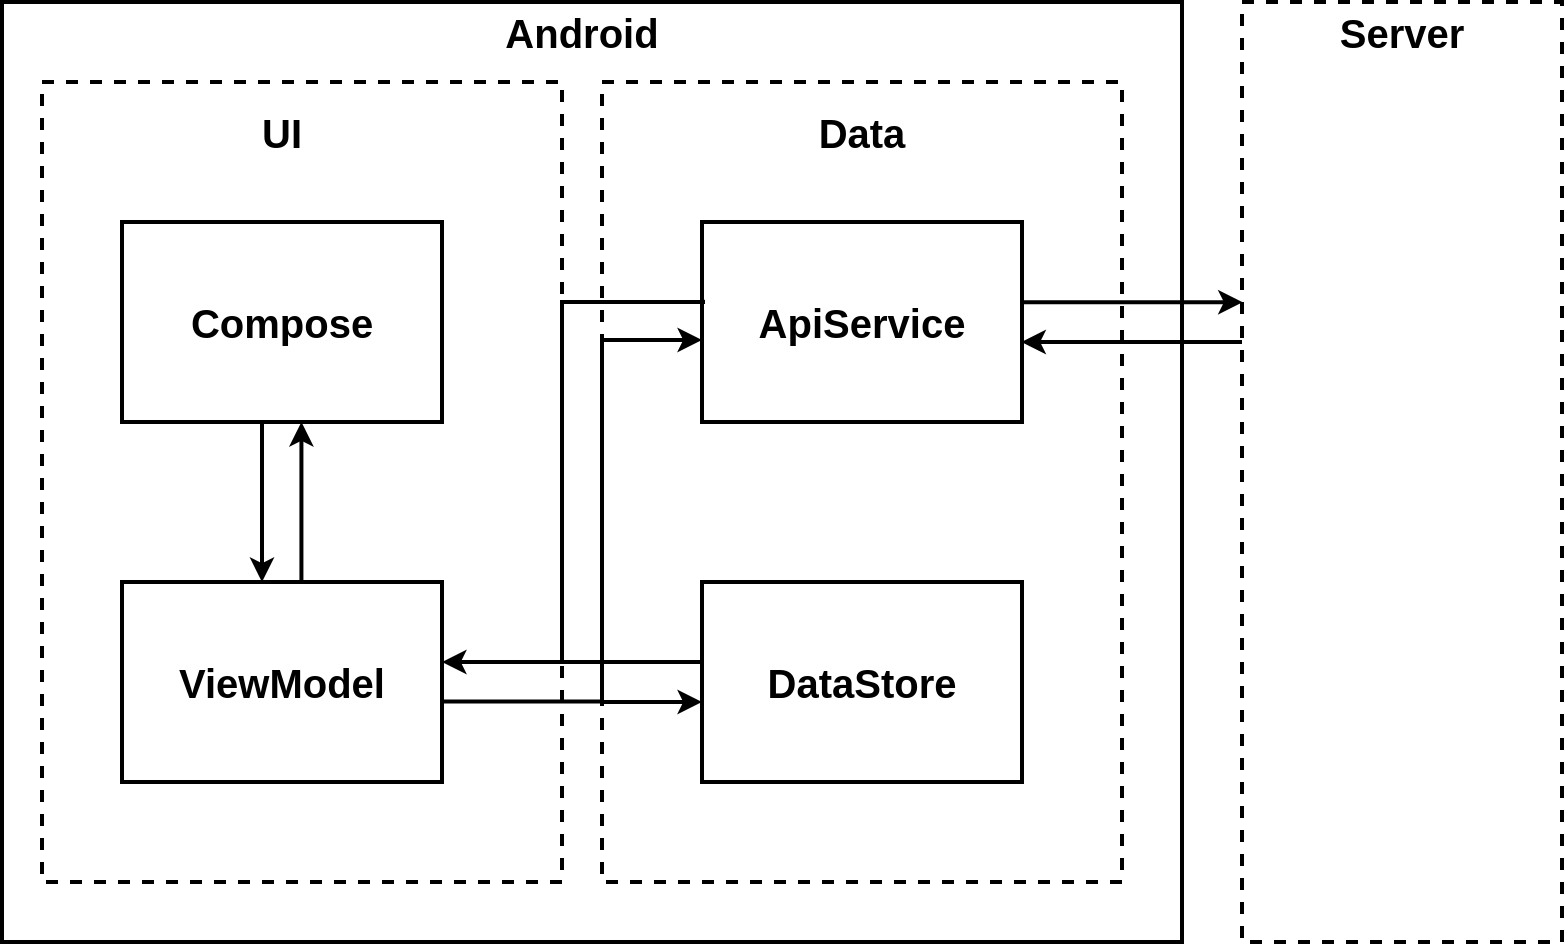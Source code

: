 <mxfile version="24.4.0" type="github">
  <diagram name="Page-1" id="7a6c530e-6e37-e111-ec74-82921da8cc10">
    <mxGraphModel dx="1214" dy="872" grid="1" gridSize="10" guides="1" tooltips="1" connect="1" arrows="1" fold="1" page="1" pageScale="1.5" pageWidth="1169" pageHeight="826" background="#ffffff" math="0" shadow="0">
      <root>
        <mxCell id="0" style=";html=1;" />
        <mxCell id="1" style=";html=1;" parent="0" />
        <mxCell id="5Qg_lqNBwz_7aEJv8X0_-2" value="" style="rounded=0;whiteSpace=wrap;html=1;fontFamily=Helvetica;fontSize=20;fontStyle=1;strokeWidth=2;" parent="1" vertex="1">
          <mxGeometry x="460" y="170" width="590" height="470" as="geometry" />
        </mxCell>
        <mxCell id="5Qg_lqNBwz_7aEJv8X0_-1" value="" style="rounded=0;whiteSpace=wrap;html=1;fontFamily=Helvetica;fontSize=20;fontStyle=1;strokeWidth=2;dashed=1;" parent="1" vertex="1">
          <mxGeometry x="480" y="210" width="260" height="400" as="geometry" />
        </mxCell>
        <mxCell id="5Qg_lqNBwz_7aEJv8X0_-4" value="&lt;font style=&quot;font-size: 20px;&quot;&gt;Compose&lt;/font&gt;" style="rounded=0;whiteSpace=wrap;html=1;fontFamily=Helvetica;fontSize=20;fontStyle=1;strokeWidth=2;" parent="1" vertex="1">
          <mxGeometry x="520" y="280" width="160" height="100" as="geometry" />
        </mxCell>
        <mxCell id="5Qg_lqNBwz_7aEJv8X0_-5" value="" style="rounded=0;whiteSpace=wrap;html=1;fontFamily=Helvetica;fontSize=20;fontStyle=1;strokeWidth=2;dashed=1;" parent="1" vertex="1">
          <mxGeometry x="760" y="210" width="260" height="400" as="geometry" />
        </mxCell>
        <mxCell id="5Qg_lqNBwz_7aEJv8X0_-6" value="&lt;font style=&quot;font-size: 20px;&quot;&gt;UI&lt;/font&gt;" style="text;html=1;align=center;verticalAlign=middle;whiteSpace=wrap;rounded=0;fontFamily=Helvetica;fontSize=20;fontStyle=1;strokeWidth=2;" parent="1" vertex="1">
          <mxGeometry x="570" y="220" width="60" height="30" as="geometry" />
        </mxCell>
        <mxCell id="5Qg_lqNBwz_7aEJv8X0_-7" value="Data" style="text;html=1;align=center;verticalAlign=middle;whiteSpace=wrap;rounded=0;fontFamily=Helvetica;fontSize=20;fontStyle=1;strokeWidth=2;" parent="1" vertex="1">
          <mxGeometry x="860" y="220" width="60" height="30" as="geometry" />
        </mxCell>
        <mxCell id="5Qg_lqNBwz_7aEJv8X0_-16" style="edgeStyle=orthogonalEdgeStyle;rounded=0;orthogonalLoop=1;jettySize=auto;html=1;strokeWidth=2;fontStyle=1;fontFamily=Helvetica;fontSize=20;" parent="1" edge="1">
          <mxGeometry relative="1" as="geometry">
            <mxPoint x="590" y="380" as="sourcePoint" />
            <mxPoint x="590" y="460" as="targetPoint" />
          </mxGeometry>
        </mxCell>
        <mxCell id="5Qg_lqNBwz_7aEJv8X0_-8" value="&lt;font style=&quot;font-size: 20px;&quot;&gt;ViewModel&lt;/font&gt;" style="rounded=0;whiteSpace=wrap;html=1;fontFamily=Helvetica;fontSize=20;fontStyle=1;strokeWidth=2;" parent="1" vertex="1">
          <mxGeometry x="520" y="460" width="160" height="100" as="geometry" />
        </mxCell>
        <mxCell id="5Qg_lqNBwz_7aEJv8X0_-9" value="&lt;font style=&quot;font-size: 20px;&quot;&gt;ApiService&lt;/font&gt;" style="rounded=0;whiteSpace=wrap;html=1;fontFamily=Helvetica;fontSize=20;fontStyle=1;strokeWidth=2;" parent="1" vertex="1">
          <mxGeometry x="810" y="280" width="160" height="100" as="geometry" />
        </mxCell>
        <mxCell id="5Qg_lqNBwz_7aEJv8X0_-24" style="edgeStyle=orthogonalEdgeStyle;rounded=0;orthogonalLoop=1;jettySize=auto;html=1;strokeWidth=2;endArrow=none;endFill=0;fontStyle=1;fontFamily=Helvetica;fontSize=20;" parent="1" source="5Qg_lqNBwz_7aEJv8X0_-10" edge="1">
          <mxGeometry relative="1" as="geometry">
            <mxPoint x="740" y="500" as="targetPoint" />
            <Array as="points">
              <mxPoint x="790" y="500" />
              <mxPoint x="790" y="500" />
            </Array>
          </mxGeometry>
        </mxCell>
        <mxCell id="5Qg_lqNBwz_7aEJv8X0_-10" value="&lt;span style=&quot;font-size: 20px;&quot;&gt;DataStore&lt;/span&gt;" style="rounded=0;whiteSpace=wrap;html=1;fontFamily=Helvetica;fontSize=20;fontStyle=1;strokeWidth=2;" parent="1" vertex="1">
          <mxGeometry x="810" y="460" width="160" height="100" as="geometry" />
        </mxCell>
        <mxCell id="5Qg_lqNBwz_7aEJv8X0_-13" value="&lt;font style=&quot;font-size: 20px;&quot;&gt;Android&lt;/font&gt;" style="text;html=1;align=center;verticalAlign=middle;whiteSpace=wrap;rounded=0;fontFamily=Helvetica;fontSize=20;fontStyle=1;strokeWidth=2;" parent="1" vertex="1">
          <mxGeometry x="720" y="170" width="60" height="30" as="geometry" />
        </mxCell>
        <mxCell id="5Qg_lqNBwz_7aEJv8X0_-20" style="edgeStyle=orthogonalEdgeStyle;rounded=0;orthogonalLoop=1;jettySize=auto;html=1;entryX=1.004;entryY=0.607;entryDx=0;entryDy=0;fontFamily=Helvetica;fontSize=20;fontStyle=1;strokeWidth=2;entryPerimeter=0;exitX=1.004;exitY=0.607;exitDx=0;exitDy=0;exitPerimeter=0;" parent="1" edge="1">
          <mxGeometry relative="1" as="geometry">
            <mxPoint x="680.64" y="519.7" as="sourcePoint" />
            <mxPoint x="810" y="339" as="targetPoint" />
            <Array as="points">
              <mxPoint x="760" y="520" />
              <mxPoint x="760" y="339" />
            </Array>
          </mxGeometry>
        </mxCell>
        <mxCell id="5Qg_lqNBwz_7aEJv8X0_-21" style="edgeStyle=orthogonalEdgeStyle;rounded=0;orthogonalLoop=1;jettySize=auto;html=1;fontFamily=Helvetica;fontSize=20;fontStyle=1;strokeWidth=2;exitX=0.003;exitY=0.389;exitDx=0;exitDy=0;exitPerimeter=0;" parent="1" source="5Qg_lqNBwz_7aEJv8X0_-9" edge="1">
          <mxGeometry relative="1" as="geometry">
            <mxPoint x="800" y="320" as="sourcePoint" />
            <mxPoint x="680" y="500" as="targetPoint" />
            <Array as="points">
              <mxPoint x="810" y="320" />
              <mxPoint x="740" y="320" />
              <mxPoint x="740" y="500" />
            </Array>
          </mxGeometry>
        </mxCell>
        <mxCell id="5Qg_lqNBwz_7aEJv8X0_-25" style="edgeStyle=orthogonalEdgeStyle;rounded=0;orthogonalLoop=1;jettySize=auto;html=1;strokeWidth=2;fontStyle=1;fontFamily=Helvetica;fontSize=20;" parent="1" edge="1">
          <mxGeometry relative="1" as="geometry">
            <mxPoint x="810" y="520" as="targetPoint" />
            <mxPoint x="760" y="520" as="sourcePoint" />
            <Array as="points">
              <mxPoint x="770" y="520" />
              <mxPoint x="770" y="520" />
            </Array>
          </mxGeometry>
        </mxCell>
        <mxCell id="5Qg_lqNBwz_7aEJv8X0_-27" value="&lt;span style=&quot;white-space: pre; font-size: 20px;&quot;&gt;&#x9;&lt;/span&gt;" style="rounded=0;whiteSpace=wrap;html=1;fontFamily=Helvetica;fontSize=20;fontStyle=1;strokeWidth=2;dashed=1;gradientColor=none;" parent="1" vertex="1">
          <mxGeometry x="1080" y="170" width="160" height="470" as="geometry" />
        </mxCell>
        <mxCell id="5Qg_lqNBwz_7aEJv8X0_-28" value="&lt;font style=&quot;font-size: 20px;&quot;&gt;&lt;span style=&quot;font-size: 20px;&quot;&gt;Server&lt;/span&gt;&lt;/font&gt;" style="text;html=1;align=center;verticalAlign=middle;whiteSpace=wrap;rounded=0;fontFamily=Helvetica;fontSize=20;fontStyle=1;strokeWidth=2;" parent="1" vertex="1">
          <mxGeometry x="1130" y="170" width="60" height="30" as="geometry" />
        </mxCell>
        <mxCell id="5Qg_lqNBwz_7aEJv8X0_-31" style="edgeStyle=orthogonalEdgeStyle;rounded=0;orthogonalLoop=1;jettySize=auto;html=1;exitX=0.998;exitY=0.401;exitDx=0;exitDy=0;exitPerimeter=0;strokeWidth=2;fontStyle=1;fontFamily=Helvetica;fontSize=20;" parent="1" edge="1">
          <mxGeometry relative="1" as="geometry">
            <mxPoint x="970.0" y="320.1" as="sourcePoint" />
            <mxPoint x="1080.32" y="320.087" as="targetPoint" />
            <Array as="points">
              <mxPoint x="990.32" y="320" />
              <mxPoint x="990.32" y="320" />
            </Array>
          </mxGeometry>
        </mxCell>
        <mxCell id="5Qg_lqNBwz_7aEJv8X0_-32" style="edgeStyle=orthogonalEdgeStyle;rounded=0;orthogonalLoop=1;jettySize=auto;html=1;exitX=0.998;exitY=0.401;exitDx=0;exitDy=0;exitPerimeter=0;strokeWidth=2;fontStyle=1;fontFamily=Helvetica;fontSize=20;" parent="1" edge="1">
          <mxGeometry relative="1" as="geometry">
            <mxPoint x="1080" y="339.997" as="sourcePoint" />
            <mxPoint x="969.68" y="340.01" as="targetPoint" />
            <Array as="points">
              <mxPoint x="990" y="339.91" />
              <mxPoint x="990" y="339.91" />
            </Array>
          </mxGeometry>
        </mxCell>
        <mxCell id="5Qg_lqNBwz_7aEJv8X0_-34" style="edgeStyle=orthogonalEdgeStyle;rounded=0;orthogonalLoop=1;jettySize=auto;html=1;strokeWidth=2;fontStyle=1;fontFamily=Helvetica;fontSize=20;" parent="1" edge="1">
          <mxGeometry relative="1" as="geometry">
            <mxPoint x="609.71" y="460" as="sourcePoint" />
            <mxPoint x="609.71" y="380" as="targetPoint" />
          </mxGeometry>
        </mxCell>
      </root>
    </mxGraphModel>
  </diagram>
</mxfile>
